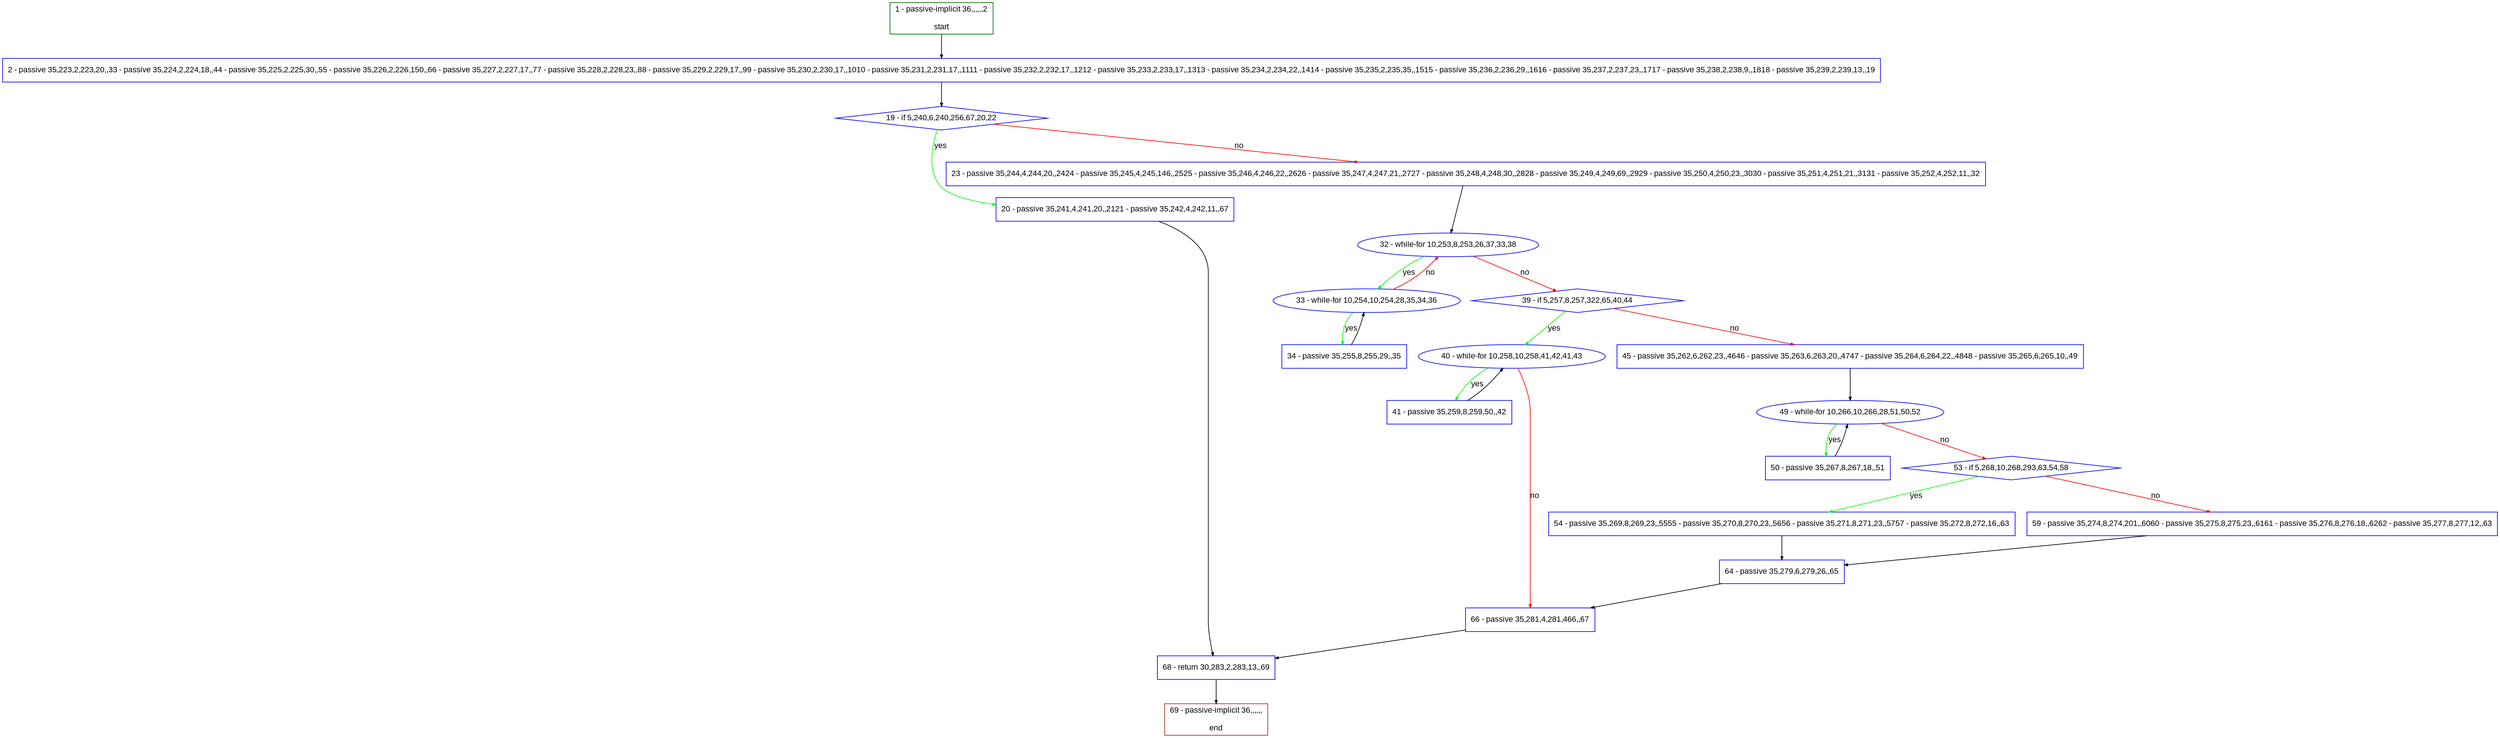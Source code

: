 digraph "" {
  graph [pack="true", label="", fontsize="12", packmode="clust", fontname="Arial", fillcolor="#FFFFCC", bgcolor="white", style="rounded,filled", compound="true"];
  node [node_initialized="no", label="", color="grey", fontsize="12", fillcolor="white", fontname="Arial", style="filled", shape="rectangle", compound="true", fixedsize="false"];
  edge [fontcolor="black", arrowhead="normal", arrowtail="none", arrowsize="0.5", ltail="", label="", color="black", fontsize="12", lhead="", fontname="Arial", dir="forward", compound="true"];
  __N1 [label="2 - passive 35,223,2,223,20,,33 - passive 35,224,2,224,18,,44 - passive 35,225,2,225,30,,55 - passive 35,226,2,226,150,,66 - passive 35,227,2,227,17,,77 - passive 35,228,2,228,23,,88 - passive 35,229,2,229,17,,99 - passive 35,230,2,230,17,,1010 - passive 35,231,2,231,17,,1111 - passive 35,232,2,232,17,,1212 - passive 35,233,2,233,17,,1313 - passive 35,234,2,234,22,,1414 - passive 35,235,2,235,35,,1515 - passive 35,236,2,236,29,,1616 - passive 35,237,2,237,23,,1717 - passive 35,238,2,238,9,,1818 - passive 35,239,2,239,13,,19", color="#0000ff", fillcolor="#ffffff", style="filled", shape="box"];
  __N2 [label="1 - passive-implicit 36,,,,,,2\n\nstart", color="#006400", fillcolor="#ffffff", style="filled", shape="box"];
  __N3 [label="19 - if 5,240,6,240,256,67,20,22", color="#0000ff", fillcolor="#ffffff", style="filled", shape="diamond"];
  __N4 [label="20 - passive 35,241,4,241,20,,2121 - passive 35,242,4,242,11,,67", color="#0000ff", fillcolor="#ffffff", style="filled", shape="box"];
  __N5 [label="23 - passive 35,244,4,244,20,,2424 - passive 35,245,4,245,146,,2525 - passive 35,246,4,246,22,,2626 - passive 35,247,4,247,21,,2727 - passive 35,248,4,248,30,,2828 - passive 35,249,4,249,69,,2929 - passive 35,250,4,250,23,,3030 - passive 35,251,4,251,21,,3131 - passive 35,252,4,252,11,,32", color="#0000ff", fillcolor="#ffffff", style="filled", shape="box"];
  __N6 [label="68 - return 30,283,2,283,13,,69", color="#0000ff", fillcolor="#ffffff", style="filled", shape="box"];
  __N7 [label="32 - while-for 10,253,8,253,26,37,33,38", color="#0000ff", fillcolor="#ffffff", style="filled", shape="oval"];
  __N8 [label="33 - while-for 10,254,10,254,28,35,34,36", color="#0000ff", fillcolor="#ffffff", style="filled", shape="oval"];
  __N9 [label="39 - if 5,257,8,257,322,65,40,44", color="#0000ff", fillcolor="#ffffff", style="filled", shape="diamond"];
  __N10 [label="34 - passive 35,255,8,255,29,,35", color="#0000ff", fillcolor="#ffffff", style="filled", shape="box"];
  __N11 [label="40 - while-for 10,258,10,258,41,42,41,43", color="#0000ff", fillcolor="#ffffff", style="filled", shape="oval"];
  __N12 [label="45 - passive 35,262,6,262,23,,4646 - passive 35,263,6,263,20,,4747 - passive 35,264,6,264,22,,4848 - passive 35,265,6,265,10,,49", color="#0000ff", fillcolor="#ffffff", style="filled", shape="box"];
  __N13 [label="41 - passive 35,259,8,259,50,,42", color="#0000ff", fillcolor="#ffffff", style="filled", shape="box"];
  __N14 [label="66 - passive 35,281,4,281,466,,67", color="#0000ff", fillcolor="#ffffff", style="filled", shape="box"];
  __N15 [label="49 - while-for 10,266,10,266,28,51,50,52", color="#0000ff", fillcolor="#ffffff", style="filled", shape="oval"];
  __N16 [label="50 - passive 35,267,8,267,18,,51", color="#0000ff", fillcolor="#ffffff", style="filled", shape="box"];
  __N17 [label="53 - if 5,268,10,268,293,63,54,58", color="#0000ff", fillcolor="#ffffff", style="filled", shape="diamond"];
  __N18 [label="54 - passive 35,269,8,269,23,,5555 - passive 35,270,8,270,23,,5656 - passive 35,271,8,271,23,,5757 - passive 35,272,8,272,16,,63", color="#0000ff", fillcolor="#ffffff", style="filled", shape="box"];
  __N19 [label="59 - passive 35,274,8,274,201,,6060 - passive 35,275,8,275,23,,6161 - passive 35,276,8,276,18,,6262 - passive 35,277,8,277,12,,63", color="#0000ff", fillcolor="#ffffff", style="filled", shape="box"];
  __N20 [label="64 - passive 35,279,6,279,26,,65", color="#0000ff", fillcolor="#ffffff", style="filled", shape="box"];
  __N21 [label="69 - passive-implicit 36,,,,,,\n\nend", color="#a52a2a", fillcolor="#ffffff", style="filled", shape="box"];
  __N2 -> __N1 [arrowhead="normal", arrowtail="none", color="#000000", label="", dir="forward"];
  __N1 -> __N3 [arrowhead="normal", arrowtail="none", color="#000000", label="", dir="forward"];
  __N3 -> __N4 [arrowhead="normal", arrowtail="none", color="#00ff00", label="yes", dir="forward"];
  __N3 -> __N5 [arrowhead="normal", arrowtail="none", color="#ff0000", label="no", dir="forward"];
  __N4 -> __N6 [arrowhead="normal", arrowtail="none", color="#000000", label="", dir="forward"];
  __N5 -> __N7 [arrowhead="normal", arrowtail="none", color="#000000", label="", dir="forward"];
  __N7 -> __N8 [arrowhead="normal", arrowtail="none", color="#00ff00", label="yes", dir="forward"];
  __N8 -> __N7 [arrowhead="normal", arrowtail="none", color="#ff0000", label="no", dir="forward"];
  __N7 -> __N9 [arrowhead="normal", arrowtail="none", color="#ff0000", label="no", dir="forward"];
  __N8 -> __N10 [arrowhead="normal", arrowtail="none", color="#00ff00", label="yes", dir="forward"];
  __N10 -> __N8 [arrowhead="normal", arrowtail="none", color="#000000", label="", dir="forward"];
  __N9 -> __N11 [arrowhead="normal", arrowtail="none", color="#00ff00", label="yes", dir="forward"];
  __N9 -> __N12 [arrowhead="normal", arrowtail="none", color="#ff0000", label="no", dir="forward"];
  __N11 -> __N13 [arrowhead="normal", arrowtail="none", color="#00ff00", label="yes", dir="forward"];
  __N13 -> __N11 [arrowhead="normal", arrowtail="none", color="#000000", label="", dir="forward"];
  __N11 -> __N14 [arrowhead="normal", arrowtail="none", color="#ff0000", label="no", dir="forward"];
  __N12 -> __N15 [arrowhead="normal", arrowtail="none", color="#000000", label="", dir="forward"];
  __N15 -> __N16 [arrowhead="normal", arrowtail="none", color="#00ff00", label="yes", dir="forward"];
  __N16 -> __N15 [arrowhead="normal", arrowtail="none", color="#000000", label="", dir="forward"];
  __N15 -> __N17 [arrowhead="normal", arrowtail="none", color="#ff0000", label="no", dir="forward"];
  __N17 -> __N18 [arrowhead="normal", arrowtail="none", color="#00ff00", label="yes", dir="forward"];
  __N17 -> __N19 [arrowhead="normal", arrowtail="none", color="#ff0000", label="no", dir="forward"];
  __N18 -> __N20 [arrowhead="normal", arrowtail="none", color="#000000", label="", dir="forward"];
  __N19 -> __N20 [arrowhead="normal", arrowtail="none", color="#000000", label="", dir="forward"];
  __N20 -> __N14 [arrowhead="normal", arrowtail="none", color="#000000", label="", dir="forward"];
  __N14 -> __N6 [arrowhead="normal", arrowtail="none", color="#000000", label="", dir="forward"];
  __N6 -> __N21 [arrowhead="normal", arrowtail="none", color="#000000", label="", dir="forward"];
}
